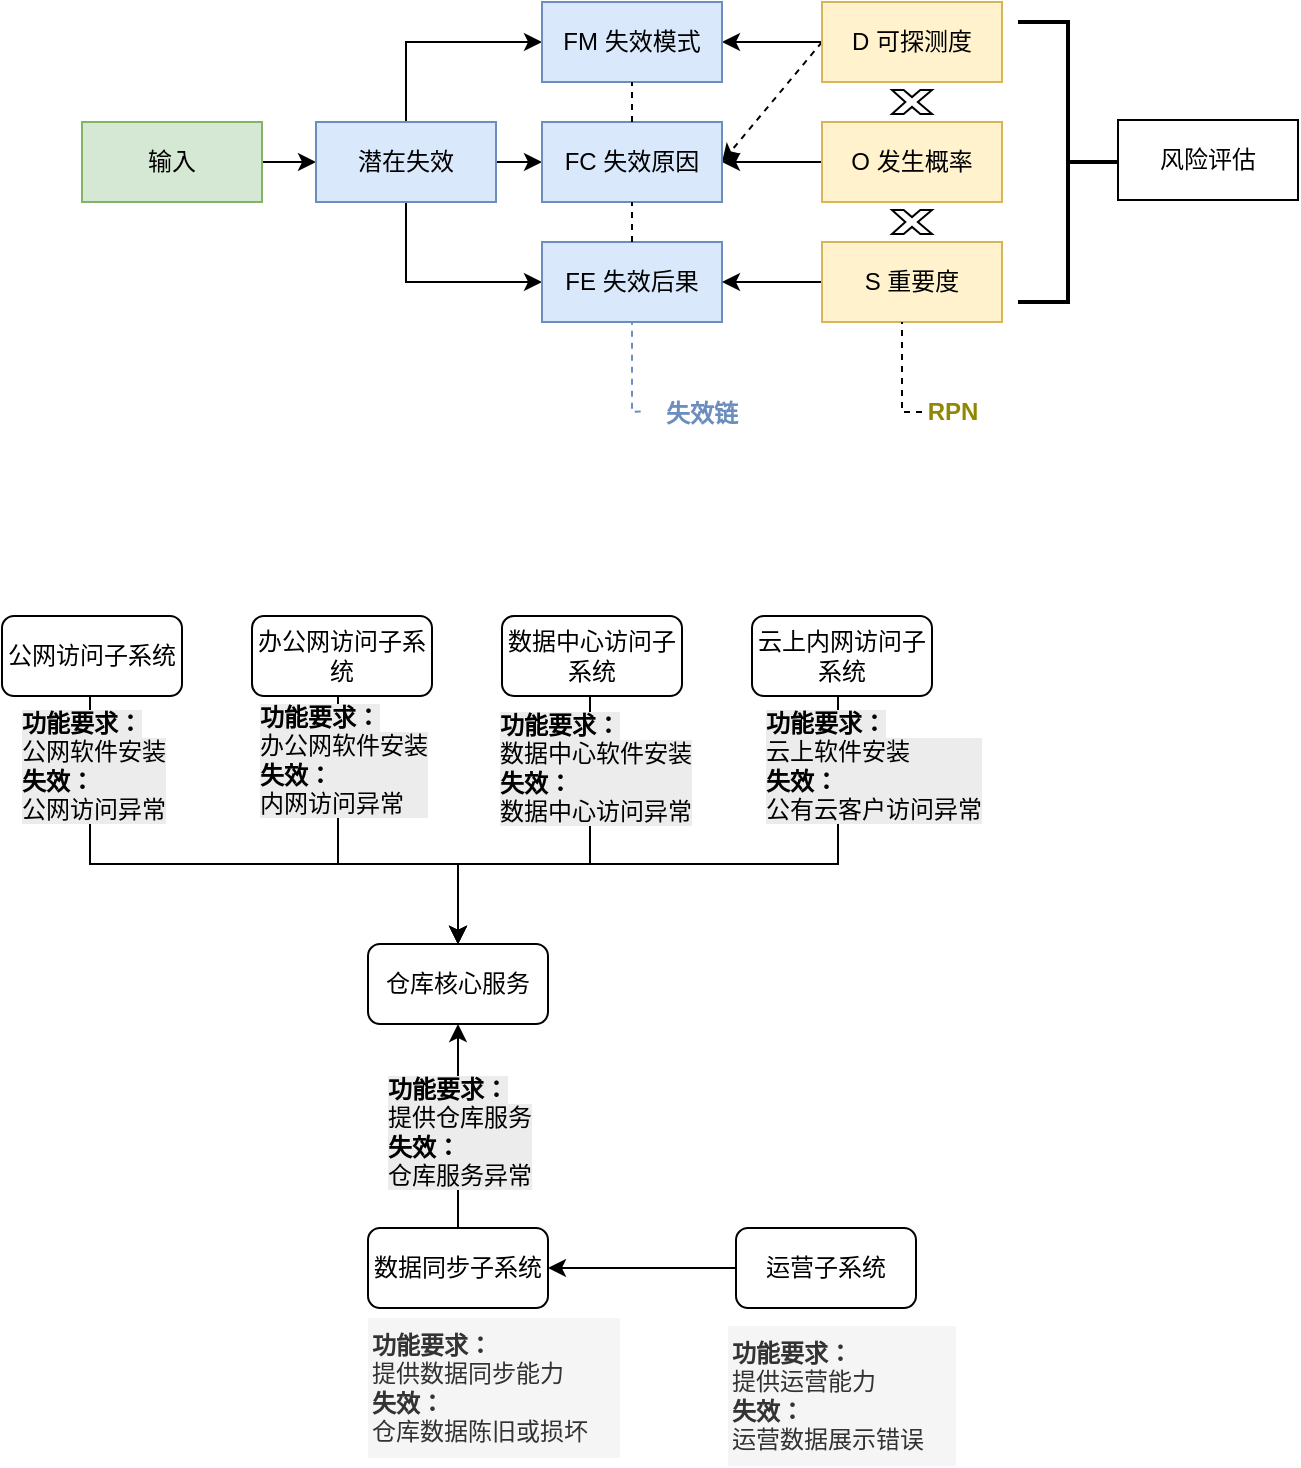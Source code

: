 <mxfile version="27.1.1">
  <diagram name="第 1 页" id="Myg5ZQfDnUOYBfTnbBtr">
    <mxGraphModel dx="1314" dy="824" grid="0" gridSize="10" guides="1" tooltips="1" connect="1" arrows="1" fold="1" page="0" pageScale="1" pageWidth="827" pageHeight="1169" math="0" shadow="0">
      <root>
        <mxCell id="0" />
        <mxCell id="1" parent="0" />
        <mxCell id="-z25IhhaQOezFnpSGGoz-3" value="" style="edgeStyle=orthogonalEdgeStyle;rounded=0;orthogonalLoop=1;jettySize=auto;html=1;" parent="1" source="-z25IhhaQOezFnpSGGoz-1" target="-z25IhhaQOezFnpSGGoz-2" edge="1">
          <mxGeometry relative="1" as="geometry" />
        </mxCell>
        <mxCell id="-z25IhhaQOezFnpSGGoz-1" value="输入" style="rounded=0;whiteSpace=wrap;html=1;fillColor=#d5e8d4;strokeColor=#82b366;" parent="1" vertex="1">
          <mxGeometry x="50" y="200" width="90" height="40" as="geometry" />
        </mxCell>
        <mxCell id="LGHEtSpSsy_B_4yM6YEi-7" style="edgeStyle=orthogonalEdgeStyle;rounded=0;orthogonalLoop=1;jettySize=auto;html=1;exitX=1;exitY=0.5;exitDx=0;exitDy=0;entryX=0;entryY=0.5;entryDx=0;entryDy=0;" parent="1" source="-z25IhhaQOezFnpSGGoz-2" target="-z25IhhaQOezFnpSGGoz-9" edge="1">
          <mxGeometry relative="1" as="geometry" />
        </mxCell>
        <mxCell id="LGHEtSpSsy_B_4yM6YEi-8" style="edgeStyle=orthogonalEdgeStyle;rounded=0;orthogonalLoop=1;jettySize=auto;html=1;exitX=0.5;exitY=0;exitDx=0;exitDy=0;entryX=0;entryY=0.5;entryDx=0;entryDy=0;" parent="1" source="-z25IhhaQOezFnpSGGoz-2" target="-z25IhhaQOezFnpSGGoz-4" edge="1">
          <mxGeometry relative="1" as="geometry" />
        </mxCell>
        <mxCell id="LGHEtSpSsy_B_4yM6YEi-9" style="edgeStyle=orthogonalEdgeStyle;rounded=0;orthogonalLoop=1;jettySize=auto;html=1;exitX=0.5;exitY=1;exitDx=0;exitDy=0;entryX=0;entryY=0.5;entryDx=0;entryDy=0;" parent="1" source="-z25IhhaQOezFnpSGGoz-2" target="-z25IhhaQOezFnpSGGoz-6" edge="1">
          <mxGeometry relative="1" as="geometry" />
        </mxCell>
        <mxCell id="-z25IhhaQOezFnpSGGoz-2" value="潜在失效" style="rounded=0;whiteSpace=wrap;html=1;fillColor=#dae8fc;strokeColor=#6c8ebf;" parent="1" vertex="1">
          <mxGeometry x="167" y="200" width="90" height="40" as="geometry" />
        </mxCell>
        <mxCell id="-z25IhhaQOezFnpSGGoz-6" value="FE 失效后果" style="rounded=0;whiteSpace=wrap;html=1;fillColor=#dae8fc;strokeColor=#6c8ebf;" parent="1" vertex="1">
          <mxGeometry x="280" y="260" width="90" height="40" as="geometry" />
        </mxCell>
        <mxCell id="-z25IhhaQOezFnpSGGoz-16" value="失效链" style="text;align=center;verticalAlign=middle;resizable=0;points=[];autosize=1;strokeColor=none;fillColor=none;labelBorderColor=none;fontColor=light-dark(#6c8ebf, #ededed);fontStyle=1" parent="1" vertex="1">
          <mxGeometry x="330" y="330" width="60" height="30" as="geometry" />
        </mxCell>
        <mxCell id="-z25IhhaQOezFnpSGGoz-25" style="rounded=0;orthogonalLoop=1;jettySize=auto;html=1;exitX=0;exitY=0.5;exitDx=0;exitDy=0;entryX=1;entryY=0.5;entryDx=0;entryDy=0;dashed=1;" parent="1" source="-z25IhhaQOezFnpSGGoz-18" target="-z25IhhaQOezFnpSGGoz-9" edge="1">
          <mxGeometry relative="1" as="geometry" />
        </mxCell>
        <mxCell id="LGHEtSpSsy_B_4yM6YEi-16" style="edgeStyle=orthogonalEdgeStyle;rounded=0;orthogonalLoop=1;jettySize=auto;html=1;exitX=0;exitY=0.5;exitDx=0;exitDy=0;entryX=1;entryY=0.5;entryDx=0;entryDy=0;" parent="1" source="-z25IhhaQOezFnpSGGoz-18" target="-z25IhhaQOezFnpSGGoz-4" edge="1">
          <mxGeometry relative="1" as="geometry" />
        </mxCell>
        <mxCell id="-z25IhhaQOezFnpSGGoz-18" value="D 可探测度" style="rounded=0;whiteSpace=wrap;html=1;fillColor=#fff2cc;strokeColor=#d6b656;" parent="1" vertex="1">
          <mxGeometry x="420" y="140" width="90" height="40" as="geometry" />
        </mxCell>
        <mxCell id="LGHEtSpSsy_B_4yM6YEi-17" style="edgeStyle=orthogonalEdgeStyle;rounded=0;orthogonalLoop=1;jettySize=auto;html=1;exitX=0;exitY=0.5;exitDx=0;exitDy=0;entryX=1;entryY=0.5;entryDx=0;entryDy=0;" parent="1" source="-z25IhhaQOezFnpSGGoz-19" target="-z25IhhaQOezFnpSGGoz-6" edge="1">
          <mxGeometry relative="1" as="geometry" />
        </mxCell>
        <mxCell id="-z25IhhaQOezFnpSGGoz-19" value="S 重要度" style="rounded=0;whiteSpace=wrap;html=1;fillColor=#fff2cc;strokeColor=#d6b656;" parent="1" vertex="1">
          <mxGeometry x="420" y="260" width="90" height="40" as="geometry" />
        </mxCell>
        <mxCell id="-z25IhhaQOezFnpSGGoz-26" style="edgeStyle=orthogonalEdgeStyle;rounded=0;orthogonalLoop=1;jettySize=auto;html=1;exitX=0;exitY=0.5;exitDx=0;exitDy=0;entryX=1;entryY=0.5;entryDx=0;entryDy=0;" parent="1" source="-z25IhhaQOezFnpSGGoz-20" target="-z25IhhaQOezFnpSGGoz-9" edge="1">
          <mxGeometry relative="1" as="geometry" />
        </mxCell>
        <mxCell id="-z25IhhaQOezFnpSGGoz-20" value="O 发生概率" style="rounded=0;whiteSpace=wrap;html=1;fillColor=#fff2cc;strokeColor=#d6b656;" parent="1" vertex="1">
          <mxGeometry x="420" y="200" width="90" height="40" as="geometry" />
        </mxCell>
        <mxCell id="-z25IhhaQOezFnpSGGoz-27" value="" style="endArrow=none;dashed=1;html=1;rounded=0;entryX=0.5;entryY=1;entryDx=0;entryDy=0;exitX=-0.011;exitY=0.49;exitDx=0;exitDy=0;exitPerimeter=0;" parent="1" edge="1">
          <mxGeometry width="50" height="50" relative="1" as="geometry">
            <mxPoint x="470" y="345" as="sourcePoint" />
            <mxPoint x="460" y="300" as="targetPoint" />
            <Array as="points">
              <mxPoint x="460" y="345" />
            </Array>
          </mxGeometry>
        </mxCell>
        <mxCell id="-z25IhhaQOezFnpSGGoz-28" value="RPN" style="text;html=1;align=center;verticalAlign=middle;resizable=0;points=[];autosize=1;strokeColor=none;fillColor=none;fontColor=light-dark(#918703,#EDEDED);fontStyle=1" parent="1" vertex="1">
          <mxGeometry x="460" y="330" width="50" height="30" as="geometry" />
        </mxCell>
        <mxCell id="-z25IhhaQOezFnpSGGoz-29" value="" style="strokeWidth=2;html=1;shape=mxgraph.flowchart.annotation_2;align=left;labelPosition=right;pointerEvents=1;rotation=-180;" parent="1" vertex="1">
          <mxGeometry x="518" y="150" width="50" height="140" as="geometry" />
        </mxCell>
        <mxCell id="-z25IhhaQOezFnpSGGoz-31" value="风险评估" style="rounded=0;whiteSpace=wrap;html=1;" parent="1" vertex="1">
          <mxGeometry x="568" y="199" width="90" height="40" as="geometry" />
        </mxCell>
        <mxCell id="LGHEtSpSsy_B_4yM6YEi-1" value="" style="endArrow=none;dashed=1;html=1;rounded=0;exitX=-0.011;exitY=0.49;exitDx=0;exitDy=0;exitPerimeter=0;fillColor=#dae8fc;strokeColor=#6c8ebf;" parent="1" source="-z25IhhaQOezFnpSGGoz-16" edge="1">
          <mxGeometry width="50" height="50" relative="1" as="geometry">
            <mxPoint x="329" y="345" as="sourcePoint" />
            <mxPoint x="325" y="300" as="targetPoint" />
            <Array as="points">
              <mxPoint x="325" y="345" />
            </Array>
          </mxGeometry>
        </mxCell>
        <mxCell id="-z25IhhaQOezFnpSGGoz-4" value="FM 失效模式" style="rounded=0;whiteSpace=wrap;html=1;fillColor=#dae8fc;strokeColor=#6c8ebf;" parent="1" vertex="1">
          <mxGeometry x="280" y="140" width="90" height="40" as="geometry" />
        </mxCell>
        <mxCell id="-z25IhhaQOezFnpSGGoz-9" value="FC 失效原因" style="rounded=0;whiteSpace=wrap;html=1;fillColor=#dae8fc;strokeColor=#6c8ebf;" parent="1" vertex="1">
          <mxGeometry x="280" y="200" width="90" height="40" as="geometry" />
        </mxCell>
        <mxCell id="LGHEtSpSsy_B_4yM6YEi-12" value="" style="endArrow=none;dashed=1;html=1;rounded=0;entryX=0.5;entryY=1;entryDx=0;entryDy=0;exitX=0.5;exitY=0;exitDx=0;exitDy=0;" parent="1" source="-z25IhhaQOezFnpSGGoz-6" target="-z25IhhaQOezFnpSGGoz-9" edge="1">
          <mxGeometry width="50" height="50" relative="1" as="geometry">
            <mxPoint x="82" y="336" as="sourcePoint" />
            <mxPoint x="132" y="286" as="targetPoint" />
          </mxGeometry>
        </mxCell>
        <mxCell id="LGHEtSpSsy_B_4yM6YEi-14" value="" style="endArrow=none;dashed=1;html=1;rounded=0;entryX=0.5;entryY=1;entryDx=0;entryDy=0;exitX=0.5;exitY=0;exitDx=0;exitDy=0;" parent="1" source="-z25IhhaQOezFnpSGGoz-9" target="-z25IhhaQOezFnpSGGoz-4" edge="1">
          <mxGeometry width="50" height="50" relative="1" as="geometry">
            <mxPoint x="335" y="270" as="sourcePoint" />
            <mxPoint x="335" y="250" as="targetPoint" />
          </mxGeometry>
        </mxCell>
        <mxCell id="ZVxVzunQ5SPBmRhtmfri-1" value="" style="verticalLabelPosition=bottom;verticalAlign=top;html=1;shape=mxgraph.basic.x" parent="1" vertex="1">
          <mxGeometry x="455" y="184" width="20" height="12" as="geometry" />
        </mxCell>
        <mxCell id="ZVxVzunQ5SPBmRhtmfri-2" value="" style="verticalLabelPosition=bottom;verticalAlign=top;html=1;shape=mxgraph.basic.x" parent="1" vertex="1">
          <mxGeometry x="455" y="244" width="20" height="12" as="geometry" />
        </mxCell>
        <mxCell id="h67USyttaTuLTJ9TlO5O-10" style="rounded=0;orthogonalLoop=1;jettySize=auto;html=1;exitX=0.5;exitY=1;exitDx=0;exitDy=0;edgeStyle=orthogonalEdgeStyle;" edge="1" parent="1" source="h67USyttaTuLTJ9TlO5O-3" target="h67USyttaTuLTJ9TlO5O-7">
          <mxGeometry relative="1" as="geometry">
            <Array as="points">
              <mxPoint x="54" y="487" />
              <mxPoint x="54" y="571" />
              <mxPoint x="238" y="571" />
            </Array>
          </mxGeometry>
        </mxCell>
        <mxCell id="h67USyttaTuLTJ9TlO5O-20" value="&lt;b style=&quot;font-size: 12px; background-color: rgb(236, 236, 236);&quot;&gt;功能要求：&lt;/b&gt;&lt;div style=&quot;font-size: 12px; background-color: rgb(236, 236, 236);&quot;&gt;公网软件安装&lt;/div&gt;&lt;div style=&quot;font-size: 12px; background-color: rgb(236, 236, 236);&quot;&gt;&lt;b&gt;失效：&lt;/b&gt;&lt;/div&gt;&lt;div style=&quot;font-size: 12px; background-color: rgb(236, 236, 236);&quot;&gt;公网访问异常&lt;/div&gt;" style="edgeLabel;html=1;align=left;verticalAlign=middle;resizable=0;points=[];" vertex="1" connectable="0" parent="h67USyttaTuLTJ9TlO5O-10">
          <mxGeometry x="-0.798" y="4" relative="1" as="geometry">
            <mxPoint x="-40" y="5" as="offset" />
          </mxGeometry>
        </mxCell>
        <mxCell id="h67USyttaTuLTJ9TlO5O-3" value="公网访问子系统" style="rounded=1;whiteSpace=wrap;html=1;glass=0;shadow=0;" vertex="1" parent="1">
          <mxGeometry x="10" y="447" width="90" height="40" as="geometry" />
        </mxCell>
        <mxCell id="h67USyttaTuLTJ9TlO5O-11" style="rounded=0;orthogonalLoop=1;jettySize=auto;html=1;exitX=0.5;exitY=1;exitDx=0;exitDy=0;entryX=0.5;entryY=0;entryDx=0;entryDy=0;edgeStyle=orthogonalEdgeStyle;" edge="1" parent="1" source="h67USyttaTuLTJ9TlO5O-4" target="h67USyttaTuLTJ9TlO5O-7">
          <mxGeometry relative="1" as="geometry">
            <Array as="points">
              <mxPoint x="178" y="487" />
              <mxPoint x="178" y="571" />
              <mxPoint x="238" y="571" />
            </Array>
          </mxGeometry>
        </mxCell>
        <mxCell id="h67USyttaTuLTJ9TlO5O-18" value="&lt;b style=&quot;font-size: 12px; background-color: rgb(236, 236, 236);&quot;&gt;功能要求：&lt;/b&gt;&lt;div style=&quot;font-size: 12px; background-color: rgb(236, 236, 236);&quot;&gt;办公网软件安装&lt;/div&gt;&lt;div style=&quot;font-size: 12px; background-color: rgb(236, 236, 236);&quot;&gt;&lt;b&gt;失效：&lt;/b&gt;&lt;/div&gt;&lt;div style=&quot;font-size: 12px; background-color: rgb(236, 236, 236);&quot;&gt;内网访问异常&lt;/div&gt;" style="edgeLabel;html=1;align=left;verticalAlign=middle;resizable=0;points=[];" vertex="1" connectable="0" parent="h67USyttaTuLTJ9TlO5O-11">
          <mxGeometry x="-0.657" relative="1" as="geometry">
            <mxPoint x="-41" y="2" as="offset" />
          </mxGeometry>
        </mxCell>
        <mxCell id="h67USyttaTuLTJ9TlO5O-4" value="办公网访问子系统" style="rounded=1;whiteSpace=wrap;html=1;glass=0;shadow=0;" vertex="1" parent="1">
          <mxGeometry x="135" y="447" width="90" height="40" as="geometry" />
        </mxCell>
        <mxCell id="h67USyttaTuLTJ9TlO5O-12" style="rounded=0;orthogonalLoop=1;jettySize=auto;html=1;exitX=0.5;exitY=1;exitDx=0;exitDy=0;entryX=0.5;entryY=0;entryDx=0;entryDy=0;edgeStyle=orthogonalEdgeStyle;" edge="1" parent="1" source="h67USyttaTuLTJ9TlO5O-5" target="h67USyttaTuLTJ9TlO5O-7">
          <mxGeometry relative="1" as="geometry">
            <Array as="points">
              <mxPoint x="304" y="571" />
              <mxPoint x="238" y="571" />
            </Array>
          </mxGeometry>
        </mxCell>
        <mxCell id="h67USyttaTuLTJ9TlO5O-21" value="&lt;b style=&quot;font-size: 12px; background-color: rgb(236, 236, 236);&quot;&gt;功能要求：&lt;/b&gt;&lt;div style=&quot;font-size: 12px; background-color: rgb(236, 236, 236);&quot;&gt;数据中心软件安装&lt;/div&gt;&lt;div style=&quot;font-size: 12px; background-color: rgb(236, 236, 236);&quot;&gt;&lt;b&gt;失效：&lt;/b&gt;&lt;/div&gt;&lt;div style=&quot;font-size: 12px; background-color: rgb(236, 236, 236);&quot;&gt;数据中心访问异常&lt;/div&gt;" style="edgeLabel;html=1;align=left;verticalAlign=middle;resizable=0;points=[];" vertex="1" connectable="0" parent="h67USyttaTuLTJ9TlO5O-12">
          <mxGeometry x="-0.788" y="-3" relative="1" as="geometry">
            <mxPoint x="-44" y="17" as="offset" />
          </mxGeometry>
        </mxCell>
        <mxCell id="h67USyttaTuLTJ9TlO5O-5" value="数据中心访问子系统" style="rounded=1;whiteSpace=wrap;html=1;glass=0;shadow=0;" vertex="1" parent="1">
          <mxGeometry x="260" y="447" width="90" height="40" as="geometry" />
        </mxCell>
        <mxCell id="h67USyttaTuLTJ9TlO5O-13" style="rounded=0;orthogonalLoop=1;jettySize=auto;html=1;exitX=0.5;exitY=1;exitDx=0;exitDy=0;entryX=0.5;entryY=0;entryDx=0;entryDy=0;edgeStyle=orthogonalEdgeStyle;" edge="1" parent="1" source="h67USyttaTuLTJ9TlO5O-6" target="h67USyttaTuLTJ9TlO5O-7">
          <mxGeometry relative="1" as="geometry">
            <Array as="points">
              <mxPoint x="428" y="571" />
              <mxPoint x="238" y="571" />
            </Array>
          </mxGeometry>
        </mxCell>
        <mxCell id="h67USyttaTuLTJ9TlO5O-22" value="&lt;b style=&quot;font-size: 12px; background-color: rgb(236, 236, 236);&quot;&gt;功能要求：&lt;/b&gt;&lt;div style=&quot;font-size: 12px; background-color: rgb(236, 236, 236);&quot;&gt;云上软件安装&lt;/div&gt;&lt;div style=&quot;font-size: 12px; background-color: rgb(236, 236, 236);&quot;&gt;&lt;b&gt;失效：&lt;/b&gt;&lt;/div&gt;&lt;div style=&quot;font-size: 12px; background-color: rgb(236, 236, 236);&quot;&gt;公有云客户访问异常&lt;/div&gt;" style="edgeLabel;html=1;align=left;verticalAlign=middle;resizable=0;points=[];" vertex="1" connectable="0" parent="h67USyttaTuLTJ9TlO5O-13">
          <mxGeometry x="-0.834" y="3" relative="1" as="geometry">
            <mxPoint x="-41" y="11" as="offset" />
          </mxGeometry>
        </mxCell>
        <mxCell id="h67USyttaTuLTJ9TlO5O-6" value="云上内网访问子系统" style="rounded=1;whiteSpace=wrap;html=1;glass=0;shadow=0;" vertex="1" parent="1">
          <mxGeometry x="385" y="447" width="90" height="40" as="geometry" />
        </mxCell>
        <mxCell id="h67USyttaTuLTJ9TlO5O-7" value="仓库核心服务" style="rounded=1;whiteSpace=wrap;html=1;glass=0;shadow=0;" vertex="1" parent="1">
          <mxGeometry x="193" y="611" width="90" height="40" as="geometry" />
        </mxCell>
        <mxCell id="h67USyttaTuLTJ9TlO5O-16" style="edgeStyle=orthogonalEdgeStyle;rounded=0;orthogonalLoop=1;jettySize=auto;html=1;exitX=0.5;exitY=0;exitDx=0;exitDy=0;entryX=0.5;entryY=1;entryDx=0;entryDy=0;" edge="1" parent="1" source="h67USyttaTuLTJ9TlO5O-8" target="h67USyttaTuLTJ9TlO5O-7">
          <mxGeometry relative="1" as="geometry" />
        </mxCell>
        <mxCell id="h67USyttaTuLTJ9TlO5O-23" value="&lt;b style=&quot;font-size: 12px; background-color: rgb(236, 236, 236);&quot;&gt;功能要求：&lt;/b&gt;&lt;div style=&quot;font-size: 12px; background-color: rgb(236, 236, 236);&quot;&gt;提供仓库服务&lt;/div&gt;&lt;div style=&quot;font-size: 12px; background-color: rgb(236, 236, 236);&quot;&gt;&lt;b&gt;失效：&lt;/b&gt;&lt;/div&gt;&lt;div style=&quot;font-size: 12px; background-color: rgb(236, 236, 236);&quot;&gt;仓库服务异常&lt;/div&gt;" style="edgeLabel;html=1;align=left;verticalAlign=middle;resizable=0;points=[];" vertex="1" connectable="0" parent="h67USyttaTuLTJ9TlO5O-16">
          <mxGeometry x="0.282" y="-3" relative="1" as="geometry">
            <mxPoint x="-40" y="17" as="offset" />
          </mxGeometry>
        </mxCell>
        <mxCell id="h67USyttaTuLTJ9TlO5O-8" value="数据同步子系统" style="rounded=1;whiteSpace=wrap;html=1;glass=0;shadow=0;" vertex="1" parent="1">
          <mxGeometry x="193" y="753" width="90" height="40" as="geometry" />
        </mxCell>
        <mxCell id="h67USyttaTuLTJ9TlO5O-15" style="edgeStyle=orthogonalEdgeStyle;rounded=0;orthogonalLoop=1;jettySize=auto;html=1;exitX=0;exitY=0.5;exitDx=0;exitDy=0;entryX=1;entryY=0.5;entryDx=0;entryDy=0;" edge="1" parent="1" source="h67USyttaTuLTJ9TlO5O-9" target="h67USyttaTuLTJ9TlO5O-8">
          <mxGeometry relative="1" as="geometry" />
        </mxCell>
        <mxCell id="h67USyttaTuLTJ9TlO5O-9" value="运营子系统" style="rounded=1;whiteSpace=wrap;html=1;glass=0;shadow=0;" vertex="1" parent="1">
          <mxGeometry x="377" y="753" width="90" height="40" as="geometry" />
        </mxCell>
        <mxCell id="h67USyttaTuLTJ9TlO5O-17" value="&lt;b&gt;功能要求：&lt;/b&gt;&lt;div&gt;提供数据同步能力&lt;/div&gt;&lt;div&gt;&lt;b&gt;失效：&lt;/b&gt;&lt;/div&gt;&lt;div&gt;仓库数据陈旧或损坏&lt;/div&gt;" style="text;html=1;align=left;verticalAlign=middle;resizable=0;points=[];autosize=1;strokeColor=none;fillColor=#f5f5f5;fontColor=#333333;" vertex="1" parent="1">
          <mxGeometry x="193" y="798" width="126" height="70" as="geometry" />
        </mxCell>
        <mxCell id="h67USyttaTuLTJ9TlO5O-24" value="&lt;b&gt;功能要求：&lt;/b&gt;&lt;div&gt;提供运营能力&lt;/div&gt;&lt;div&gt;&lt;b&gt;失效：&lt;/b&gt;&lt;/div&gt;&lt;div&gt;运营数据展示错误&lt;/div&gt;" style="text;html=1;align=left;verticalAlign=middle;resizable=0;points=[];autosize=1;strokeColor=none;fillColor=#f5f5f5;fontColor=#333333;" vertex="1" parent="1">
          <mxGeometry x="373" y="802" width="114" height="70" as="geometry" />
        </mxCell>
      </root>
    </mxGraphModel>
  </diagram>
</mxfile>
